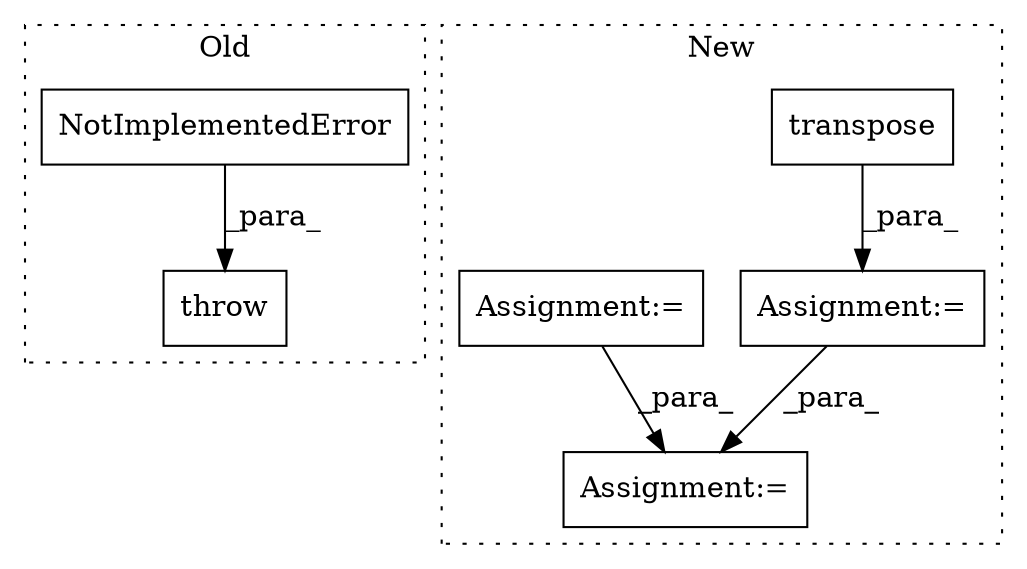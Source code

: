 digraph G {
subgraph cluster0 {
1 [label="NotImplementedError" a="32" s="20356" l="21" shape="box"];
3 [label="throw" a="53" s="20350" l="6" shape="box"];
label = "Old";
style="dotted";
}
subgraph cluster1 {
2 [label="transpose" a="32" s="24024,24084" l="10,1" shape="box"];
4 [label="Assignment:=" a="7" s="24320" l="1" shape="box"];
5 [label="Assignment:=" a="7" s="24218" l="1" shape="box"];
6 [label="Assignment:=" a="7" s="24005" l="1" shape="box"];
label = "New";
style="dotted";
}
1 -> 3 [label="_para_"];
2 -> 6 [label="_para_"];
5 -> 4 [label="_para_"];
6 -> 4 [label="_para_"];
}